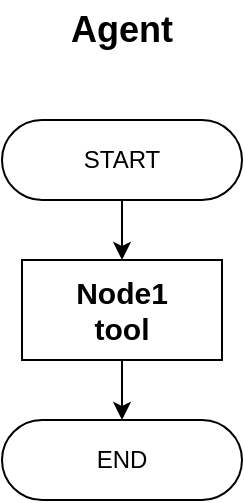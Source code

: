 <mxfile version="25.0.2" pages="3">
  <diagram name="Page-1" id="MZZVJtx8VEF6yf0xD2RR">
    <mxGraphModel dx="857" dy="567" grid="1" gridSize="10" guides="1" tooltips="1" connect="1" arrows="1" fold="1" page="1" pageScale="1" pageWidth="827" pageHeight="1169" math="0" shadow="0">
      <root>
        <mxCell id="0" />
        <mxCell id="1" parent="0" />
        <mxCell id="hG-sblH6Zxb9lWqoOM5P-5" style="edgeStyle=orthogonalEdgeStyle;rounded=0;orthogonalLoop=1;jettySize=auto;html=1;" edge="1" parent="1" source="hG-sblH6Zxb9lWqoOM5P-1" target="hG-sblH6Zxb9lWqoOM5P-3">
          <mxGeometry relative="1" as="geometry" />
        </mxCell>
        <mxCell id="hG-sblH6Zxb9lWqoOM5P-1" value="Node1&lt;div&gt;tool&lt;/div&gt;" style="rounded=0;whiteSpace=wrap;html=1;fontStyle=1;fontSize=15;" vertex="1" parent="1">
          <mxGeometry x="300" y="280" width="100" height="50" as="geometry" />
        </mxCell>
        <mxCell id="hG-sblH6Zxb9lWqoOM5P-4" style="edgeStyle=orthogonalEdgeStyle;rounded=0;orthogonalLoop=1;jettySize=auto;html=1;entryX=0.5;entryY=0;entryDx=0;entryDy=0;" edge="1" parent="1" source="hG-sblH6Zxb9lWqoOM5P-2" target="hG-sblH6Zxb9lWqoOM5P-1">
          <mxGeometry relative="1" as="geometry" />
        </mxCell>
        <mxCell id="hG-sblH6Zxb9lWqoOM5P-2" value="START" style="rounded=1;whiteSpace=wrap;html=1;arcSize=50;" vertex="1" parent="1">
          <mxGeometry x="290" y="210" width="120" height="40" as="geometry" />
        </mxCell>
        <mxCell id="hG-sblH6Zxb9lWqoOM5P-3" value="END" style="rounded=1;whiteSpace=wrap;html=1;arcSize=50;" vertex="1" parent="1">
          <mxGeometry x="290" y="360" width="120" height="40" as="geometry" />
        </mxCell>
        <mxCell id="hG-sblH6Zxb9lWqoOM5P-6" value="Agent" style="text;html=1;align=center;verticalAlign=middle;whiteSpace=wrap;rounded=0;fontStyle=1;fontSize=18;" vertex="1" parent="1">
          <mxGeometry x="320" y="150" width="60" height="30" as="geometry" />
        </mxCell>
      </root>
    </mxGraphModel>
  </diagram>
  <diagram id="Pk88kziEGhZvHbHQadh6" name="Page-2">
    <mxGraphModel dx="1035" dy="685" grid="1" gridSize="10" guides="1" tooltips="1" connect="1" arrows="1" fold="1" page="1" pageScale="1" pageWidth="827" pageHeight="1169" math="0" shadow="0">
      <root>
        <mxCell id="0" />
        <mxCell id="1" parent="0" />
        <mxCell id="HPi2RszJsu7qrhVIyLSA-9" value="" style="rounded=0;whiteSpace=wrap;html=1;fillColor=#fff2cc;strokeColor=#d6b656;" vertex="1" parent="1">
          <mxGeometry x="180" y="200" width="360" height="225" as="geometry" />
        </mxCell>
        <mxCell id="HPi2RszJsu7qrhVIyLSA-1" value="&lt;font style=&quot;font-size: 16px;&quot;&gt;Tool&lt;/font&gt;&lt;div&gt;(function)&lt;/div&gt;" style="rounded=0;whiteSpace=wrap;html=1;fontStyle=1" vertex="1" parent="1">
          <mxGeometry x="420" y="230" width="100" height="60" as="geometry" />
        </mxCell>
        <mxCell id="HPi2RszJsu7qrhVIyLSA-3" style="edgeStyle=orthogonalEdgeStyle;rounded=0;orthogonalLoop=1;jettySize=auto;html=1;" edge="1" parent="1" source="HPi2RszJsu7qrhVIyLSA-2" target="HPi2RszJsu7qrhVIyLSA-1">
          <mxGeometry relative="1" as="geometry" />
        </mxCell>
        <mxCell id="HPi2RszJsu7qrhVIyLSA-2" value="Agent" style="rounded=0;whiteSpace=wrap;html=1;fontStyle=1;fontSize=17;" vertex="1" parent="1">
          <mxGeometry x="220" y="230" width="120" height="60" as="geometry" />
        </mxCell>
        <mxCell id="HPi2RszJsu7qrhVIyLSA-4" value="uses" style="text;html=1;align=center;verticalAlign=middle;whiteSpace=wrap;rounded=0;fontStyle=1;fontSize=14;" vertex="1" parent="1">
          <mxGeometry x="353.5" y="230" width="60" height="30" as="geometry" />
        </mxCell>
        <mxCell id="HPi2RszJsu7qrhVIyLSA-5" value="LLM" style="shape=cylinder3;whiteSpace=wrap;html=1;boundedLbl=1;backgroundOutline=1;size=5.0;fontStyle=1;fontSize=15;" vertex="1" parent="1">
          <mxGeometry x="250" y="120" width="60" height="60" as="geometry" />
        </mxCell>
        <mxCell id="HPi2RszJsu7qrhVIyLSA-6" style="edgeStyle=orthogonalEdgeStyle;rounded=0;orthogonalLoop=1;jettySize=auto;html=1;entryX=0.5;entryY=1;entryDx=0;entryDy=0;entryPerimeter=0;" edge="1" parent="1" source="HPi2RszJsu7qrhVIyLSA-2" target="HPi2RszJsu7qrhVIyLSA-5">
          <mxGeometry relative="1" as="geometry" />
        </mxCell>
        <mxCell id="HPi2RszJsu7qrhVIyLSA-8" style="edgeStyle=orthogonalEdgeStyle;rounded=0;orthogonalLoop=1;jettySize=auto;html=1;entryX=0.5;entryY=1;entryDx=0;entryDy=0;" edge="1" parent="1" source="HPi2RszJsu7qrhVIyLSA-7" target="HPi2RszJsu7qrhVIyLSA-2">
          <mxGeometry relative="1" as="geometry" />
        </mxCell>
        <mxCell id="HPi2RszJsu7qrhVIyLSA-7" value="Task" style="rounded=0;whiteSpace=wrap;html=1;fontStyle=1;fontSize=17;" vertex="1" parent="1">
          <mxGeometry x="220" y="330" width="120" height="60" as="geometry" />
        </mxCell>
        <mxCell id="HPi2RszJsu7qrhVIyLSA-10" value="Crew" style="text;html=1;align=center;verticalAlign=middle;whiteSpace=wrap;rounded=0;fontStyle=1;fontSize=16;" vertex="1" parent="1">
          <mxGeometry x="180" y="425" width="360" height="35" as="geometry" />
        </mxCell>
      </root>
    </mxGraphModel>
  </diagram>
  <diagram id="JH4PD0P9EYRu0PkV5Wzg" name="Page-3">
    <mxGraphModel dx="2601" dy="1174" grid="1" gridSize="10" guides="1" tooltips="1" connect="1" arrows="1" fold="1" page="1" pageScale="1" pageWidth="827" pageHeight="1169" math="0" shadow="0">
      <root>
        <mxCell id="0" />
        <mxCell id="1" parent="0" />
        <mxCell id="GE2vEvvh6lHDMjpV7sb0-26" value="" style="rounded=0;whiteSpace=wrap;html=1;" vertex="1" parent="1">
          <mxGeometry x="-152" y="600" width="1150" height="270" as="geometry" />
        </mxCell>
        <mxCell id="GE2vEvvh6lHDMjpV7sb0-1" value="" style="rounded=0;whiteSpace=wrap;html=1;" vertex="1" parent="1">
          <mxGeometry x="140" y="60" width="540" height="350" as="geometry" />
        </mxCell>
        <mxCell id="GE2vEvvh6lHDMjpV7sb0-2" value="Financial Advisor" style="text;html=1;align=center;verticalAlign=middle;whiteSpace=wrap;rounded=0;fontSize=20;fontStyle=1" vertex="1" parent="1">
          <mxGeometry x="300" y="90" width="210" height="30" as="geometry" />
        </mxCell>
        <mxCell id="GE2vEvvh6lHDMjpV7sb0-3" value="Get your financial queries answered" style="text;html=1;align=center;verticalAlign=middle;whiteSpace=wrap;rounded=0;fontSize=16;fontStyle=1" vertex="1" parent="1">
          <mxGeometry x="270" y="120" width="280" height="30" as="geometry" />
        </mxCell>
        <mxCell id="GE2vEvvh6lHDMjpV7sb0-4" value="" style="rounded=0;whiteSpace=wrap;html=1;" vertex="1" parent="1">
          <mxGeometry x="256" y="350" width="315" height="40" as="geometry" />
        </mxCell>
        <mxCell id="GE2vEvvh6lHDMjpV7sb0-14" style="edgeStyle=orthogonalEdgeStyle;rounded=0;orthogonalLoop=1;jettySize=auto;html=1;" edge="1" parent="1" source="GE2vEvvh6lHDMjpV7sb0-5" target="GE2vEvvh6lHDMjpV7sb0-9">
          <mxGeometry relative="1" as="geometry" />
        </mxCell>
        <mxCell id="GE2vEvvh6lHDMjpV7sb0-5" value="get the stock related information" style="rounded=0;whiteSpace=wrap;html=1;fontStyle=1;fontSize=17;" vertex="1" parent="1">
          <mxGeometry x="248" y="640" width="390" height="50" as="geometry" />
        </mxCell>
        <mxCell id="GE2vEvvh6lHDMjpV7sb0-6" value="Agent" style="rounded=0;whiteSpace=wrap;html=1;" vertex="1" parent="1">
          <mxGeometry x="208" y="650" width="60" height="30" as="geometry" />
        </mxCell>
        <mxCell id="GE2vEvvh6lHDMjpV7sb0-12" style="edgeStyle=orthogonalEdgeStyle;rounded=0;orthogonalLoop=1;jettySize=auto;html=1;" edge="1" parent="1" source="GE2vEvvh6lHDMjpV7sb0-7" target="GE2vEvvh6lHDMjpV7sb0-10">
          <mxGeometry relative="1" as="geometry" />
        </mxCell>
        <mxCell id="GE2vEvvh6lHDMjpV7sb0-13" style="edgeStyle=orthogonalEdgeStyle;rounded=0;orthogonalLoop=1;jettySize=auto;html=1;entryX=0;entryY=0.5;entryDx=0;entryDy=0;" edge="1" parent="1" source="GE2vEvvh6lHDMjpV7sb0-7" target="GE2vEvvh6lHDMjpV7sb0-11">
          <mxGeometry relative="1" as="geometry" />
        </mxCell>
        <mxCell id="GE2vEvvh6lHDMjpV7sb0-7" value="technical analysis and financial analysis" style="rounded=0;whiteSpace=wrap;html=1;fontStyle=1;fontSize=17;" vertex="1" parent="1">
          <mxGeometry x="248" y="720" width="390" height="50" as="geometry" />
        </mxCell>
        <mxCell id="GE2vEvvh6lHDMjpV7sb0-8" value="Agent" style="rounded=0;whiteSpace=wrap;html=1;" vertex="1" parent="1">
          <mxGeometry x="208" y="730" width="60" height="30" as="geometry" />
        </mxCell>
        <mxCell id="GE2vEvvh6lHDMjpV7sb0-9" value="get_stock_info()" style="rounded=0;whiteSpace=wrap;html=1;fontStyle=1;fontSize=17;fillColor=#fff2cc;strokeColor=#d6b656;" vertex="1" parent="1">
          <mxGeometry x="678" y="640" width="240" height="50" as="geometry" />
        </mxCell>
        <mxCell id="GE2vEvvh6lHDMjpV7sb0-10" value="get_technical_analysis()" style="rounded=0;whiteSpace=wrap;html=1;fontStyle=1;fontSize=17;fillColor=#fff2cc;strokeColor=#d6b656;" vertex="1" parent="1">
          <mxGeometry x="678" y="720" width="240" height="50" as="geometry" />
        </mxCell>
        <mxCell id="GE2vEvvh6lHDMjpV7sb0-11" value="get_fundamental_analysis()" style="rounded=0;whiteSpace=wrap;html=1;fontStyle=1;fontSize=17;fillColor=#fff2cc;strokeColor=#d6b656;" vertex="1" parent="1">
          <mxGeometry x="678" y="780" width="240" height="50" as="geometry" />
        </mxCell>
        <mxCell id="GE2vEvvh6lHDMjpV7sb0-21" style="edgeStyle=orthogonalEdgeStyle;rounded=0;orthogonalLoop=1;jettySize=auto;html=1;" edge="1" parent="1" source="GE2vEvvh6lHDMjpV7sb0-15" target="GE2vEvvh6lHDMjpV7sb0-6">
          <mxGeometry relative="1" as="geometry" />
        </mxCell>
        <mxCell id="GE2vEvvh6lHDMjpV7sb0-15" value="get_stock_info" style="rounded=0;whiteSpace=wrap;html=1;fontStyle=1;fontSize=17;" vertex="1" parent="1">
          <mxGeometry x="-72" y="640" width="240" height="50" as="geometry" />
        </mxCell>
        <mxCell id="GE2vEvvh6lHDMjpV7sb0-16" value="Tool" style="rounded=0;whiteSpace=wrap;html=1;" vertex="1" parent="1">
          <mxGeometry x="908" y="650" width="60" height="30" as="geometry" />
        </mxCell>
        <mxCell id="GE2vEvvh6lHDMjpV7sb0-17" value="Tool" style="rounded=0;whiteSpace=wrap;html=1;" vertex="1" parent="1">
          <mxGeometry x="908" y="730" width="60" height="30" as="geometry" />
        </mxCell>
        <mxCell id="GE2vEvvh6lHDMjpV7sb0-18" value="Tool" style="rounded=0;whiteSpace=wrap;html=1;" vertex="1" parent="1">
          <mxGeometry x="908" y="790" width="60" height="30" as="geometry" />
        </mxCell>
        <mxCell id="GE2vEvvh6lHDMjpV7sb0-20" style="edgeStyle=orthogonalEdgeStyle;rounded=0;orthogonalLoop=1;jettySize=auto;html=1;entryX=0;entryY=0.5;entryDx=0;entryDy=0;" edge="1" parent="1" source="GE2vEvvh6lHDMjpV7sb0-19" target="GE2vEvvh6lHDMjpV7sb0-8">
          <mxGeometry relative="1" as="geometry" />
        </mxCell>
        <mxCell id="GE2vEvvh6lHDMjpV7sb0-19" value="get_technical_info" style="rounded=0;whiteSpace=wrap;html=1;fontStyle=1;fontSize=17;" vertex="1" parent="1">
          <mxGeometry x="-72" y="720" width="240" height="50" as="geometry" />
        </mxCell>
        <mxCell id="GE2vEvvh6lHDMjpV7sb0-22" value="Agent" style="rounded=0;whiteSpace=wrap;html=1;" vertex="1" parent="1">
          <mxGeometry x="208" y="730" width="60" height="30" as="geometry" />
        </mxCell>
        <mxCell id="GE2vEvvh6lHDMjpV7sb0-24" value="Task" style="rounded=0;whiteSpace=wrap;html=1;" vertex="1" parent="1">
          <mxGeometry x="-122" y="730" width="60" height="30" as="geometry" />
        </mxCell>
        <mxCell id="GE2vEvvh6lHDMjpV7sb0-25" value="Task" style="rounded=0;whiteSpace=wrap;html=1;" vertex="1" parent="1">
          <mxGeometry x="-122" y="650" width="60" height="30" as="geometry" />
        </mxCell>
        <mxCell id="GE2vEvvh6lHDMjpV7sb0-27" value="Crew" style="rounded=0;whiteSpace=wrap;html=1;" vertex="1" parent="1">
          <mxGeometry x="-172" y="820" width="60" height="30" as="geometry" />
        </mxCell>
      </root>
    </mxGraphModel>
  </diagram>
</mxfile>
